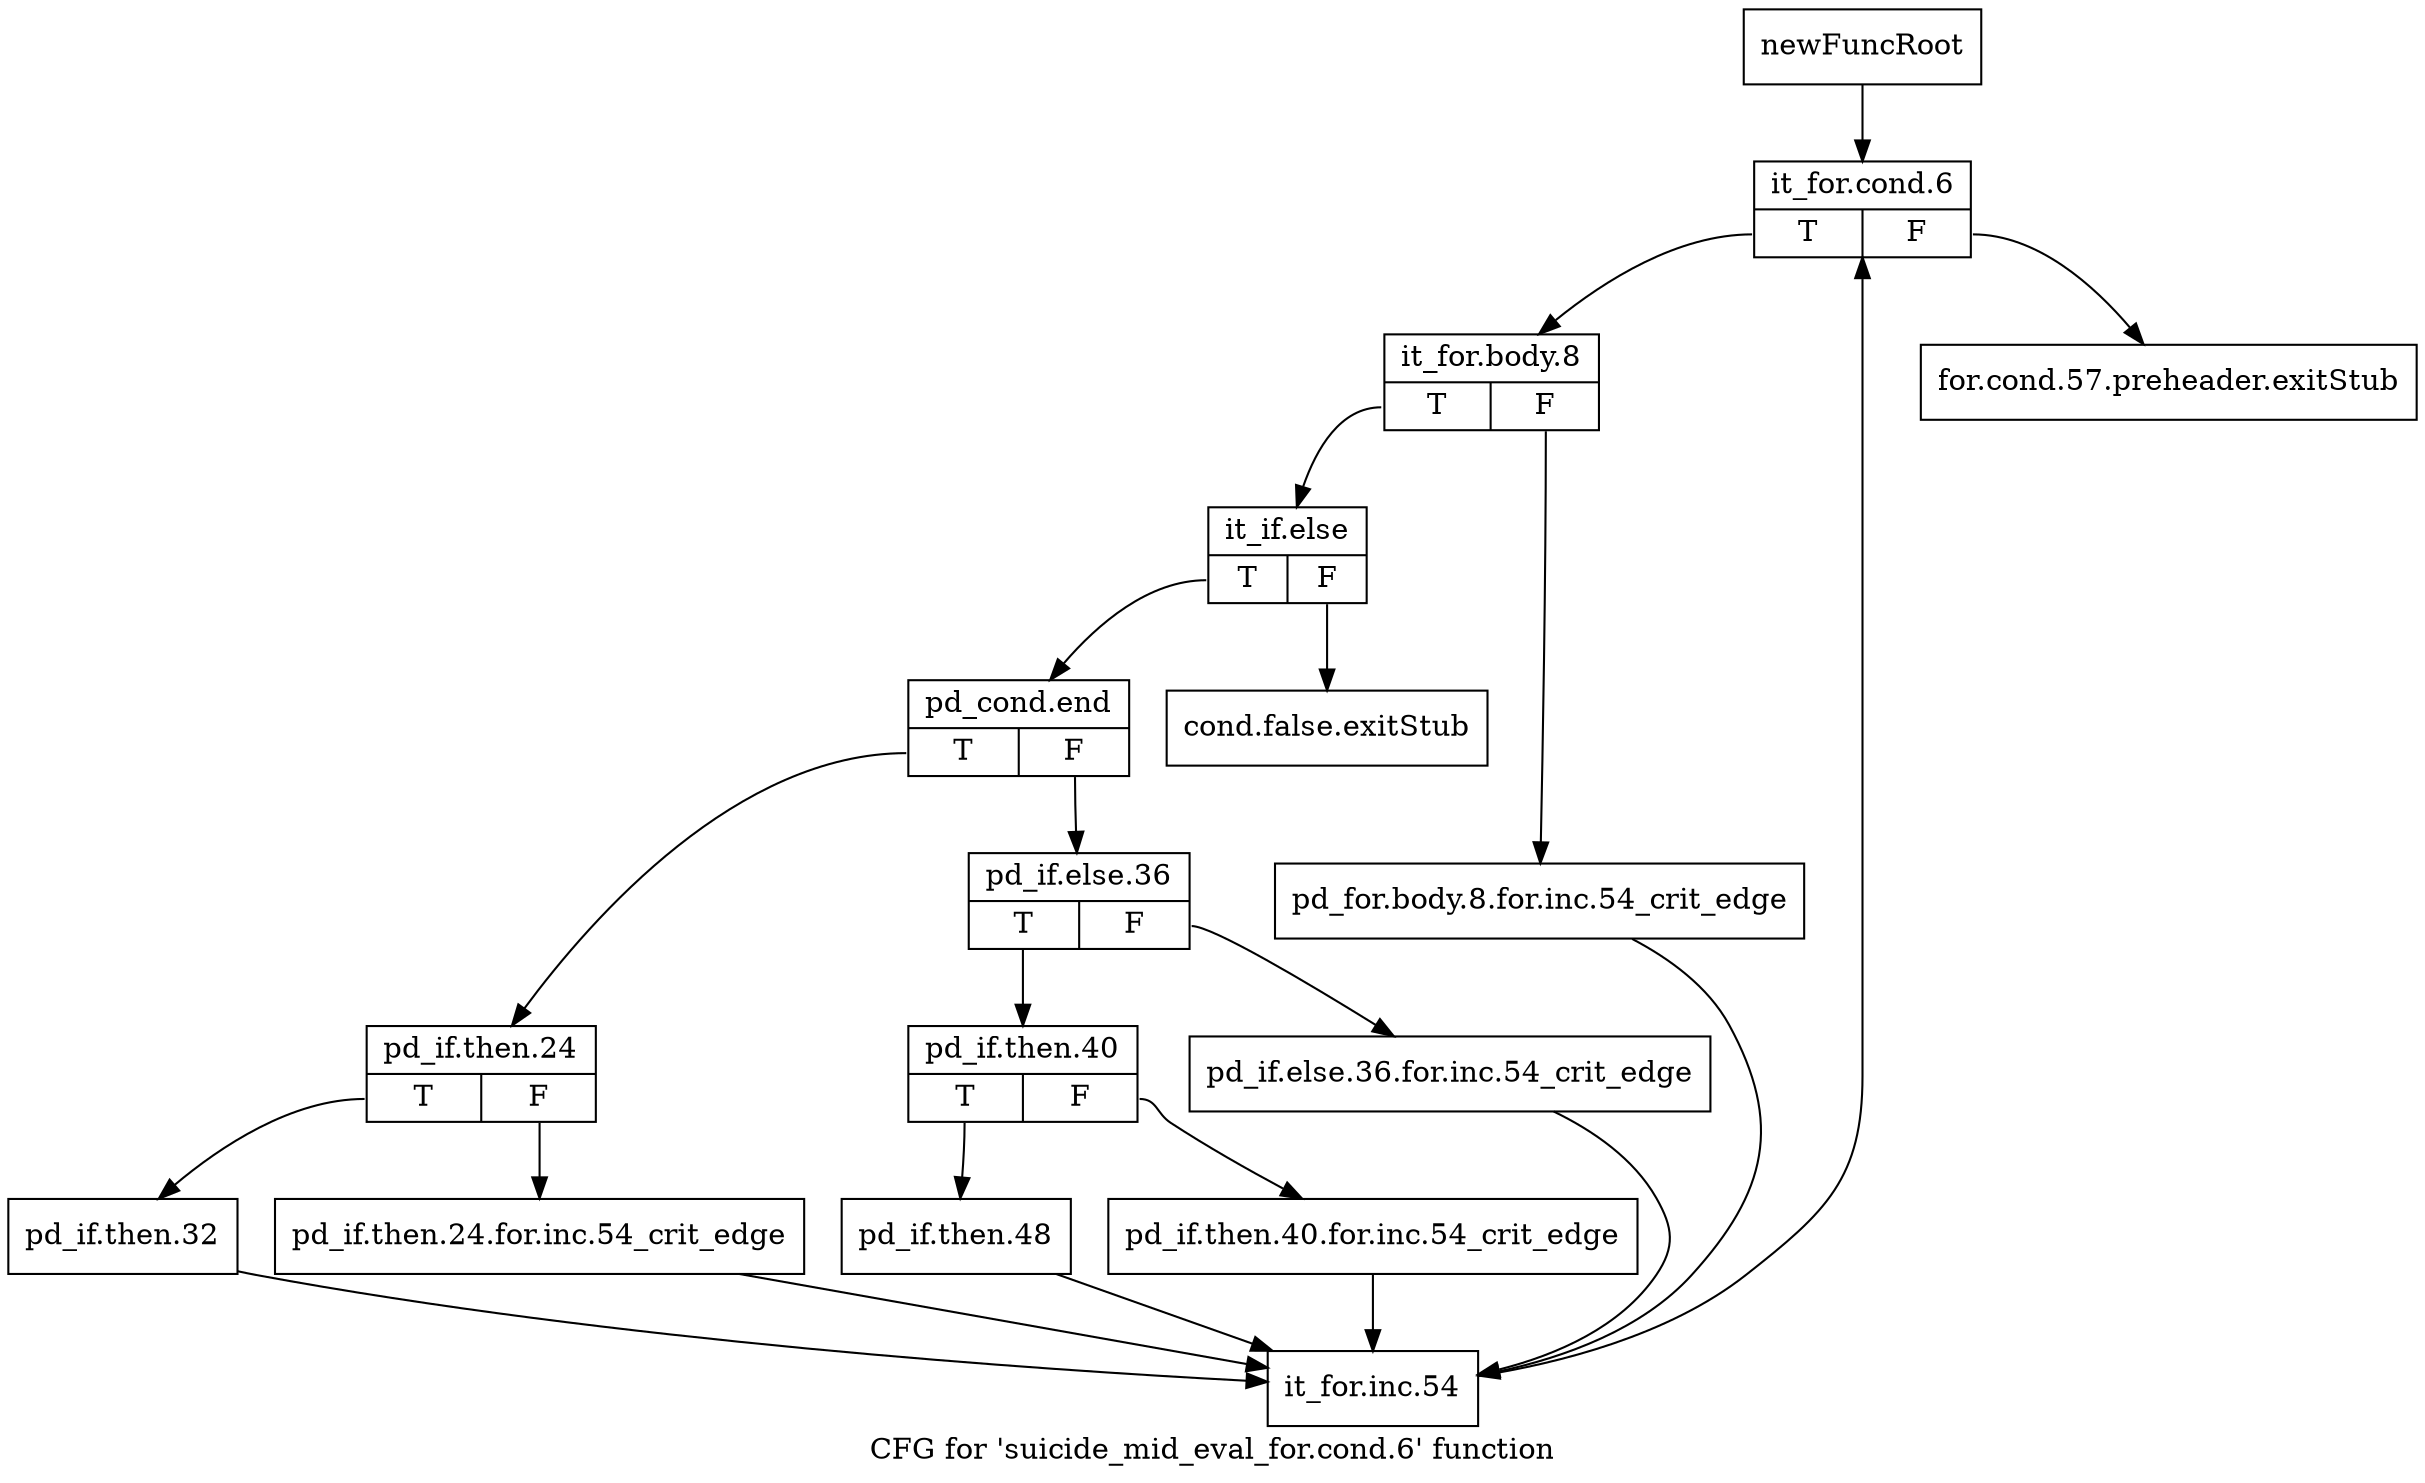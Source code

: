 digraph "CFG for 'suicide_mid_eval_for.cond.6' function" {
	label="CFG for 'suicide_mid_eval_for.cond.6' function";

	Node0x117d140 [shape=record,label="{newFuncRoot}"];
	Node0x117d140 -> Node0x117d230;
	Node0x117d190 [shape=record,label="{for.cond.57.preheader.exitStub}"];
	Node0x117d1e0 [shape=record,label="{cond.false.exitStub}"];
	Node0x117d230 [shape=record,label="{it_for.cond.6|{<s0>T|<s1>F}}"];
	Node0x117d230:s0 -> Node0x117d280;
	Node0x117d230:s1 -> Node0x117d190;
	Node0x117d280 [shape=record,label="{it_for.body.8|{<s0>T|<s1>F}}"];
	Node0x117d280:s0 -> Node0x1194090;
	Node0x117d280:s1 -> Node0x117d2d0;
	Node0x117d2d0 [shape=record,label="{pd_for.body.8.for.inc.54_crit_edge}"];
	Node0x117d2d0 -> Node0x11943b0;
	Node0x1194090 [shape=record,label="{it_if.else|{<s0>T|<s1>F}}"];
	Node0x1194090:s0 -> Node0x11940e0;
	Node0x1194090:s1 -> Node0x117d1e0;
	Node0x11940e0 [shape=record,label="{pd_cond.end|{<s0>T|<s1>F}}"];
	Node0x11940e0:s0 -> Node0x11942c0;
	Node0x11940e0:s1 -> Node0x1194130;
	Node0x1194130 [shape=record,label="{pd_if.else.36|{<s0>T|<s1>F}}"];
	Node0x1194130:s0 -> Node0x11941d0;
	Node0x1194130:s1 -> Node0x1194180;
	Node0x1194180 [shape=record,label="{pd_if.else.36.for.inc.54_crit_edge}"];
	Node0x1194180 -> Node0x11943b0;
	Node0x11941d0 [shape=record,label="{pd_if.then.40|{<s0>T|<s1>F}}"];
	Node0x11941d0:s0 -> Node0x1194270;
	Node0x11941d0:s1 -> Node0x1194220;
	Node0x1194220 [shape=record,label="{pd_if.then.40.for.inc.54_crit_edge}"];
	Node0x1194220 -> Node0x11943b0;
	Node0x1194270 [shape=record,label="{pd_if.then.48}"];
	Node0x1194270 -> Node0x11943b0;
	Node0x11942c0 [shape=record,label="{pd_if.then.24|{<s0>T|<s1>F}}"];
	Node0x11942c0:s0 -> Node0x1194360;
	Node0x11942c0:s1 -> Node0x1194310;
	Node0x1194310 [shape=record,label="{pd_if.then.24.for.inc.54_crit_edge}"];
	Node0x1194310 -> Node0x11943b0;
	Node0x1194360 [shape=record,label="{pd_if.then.32}"];
	Node0x1194360 -> Node0x11943b0;
	Node0x11943b0 [shape=record,label="{it_for.inc.54}"];
	Node0x11943b0 -> Node0x117d230;
}
